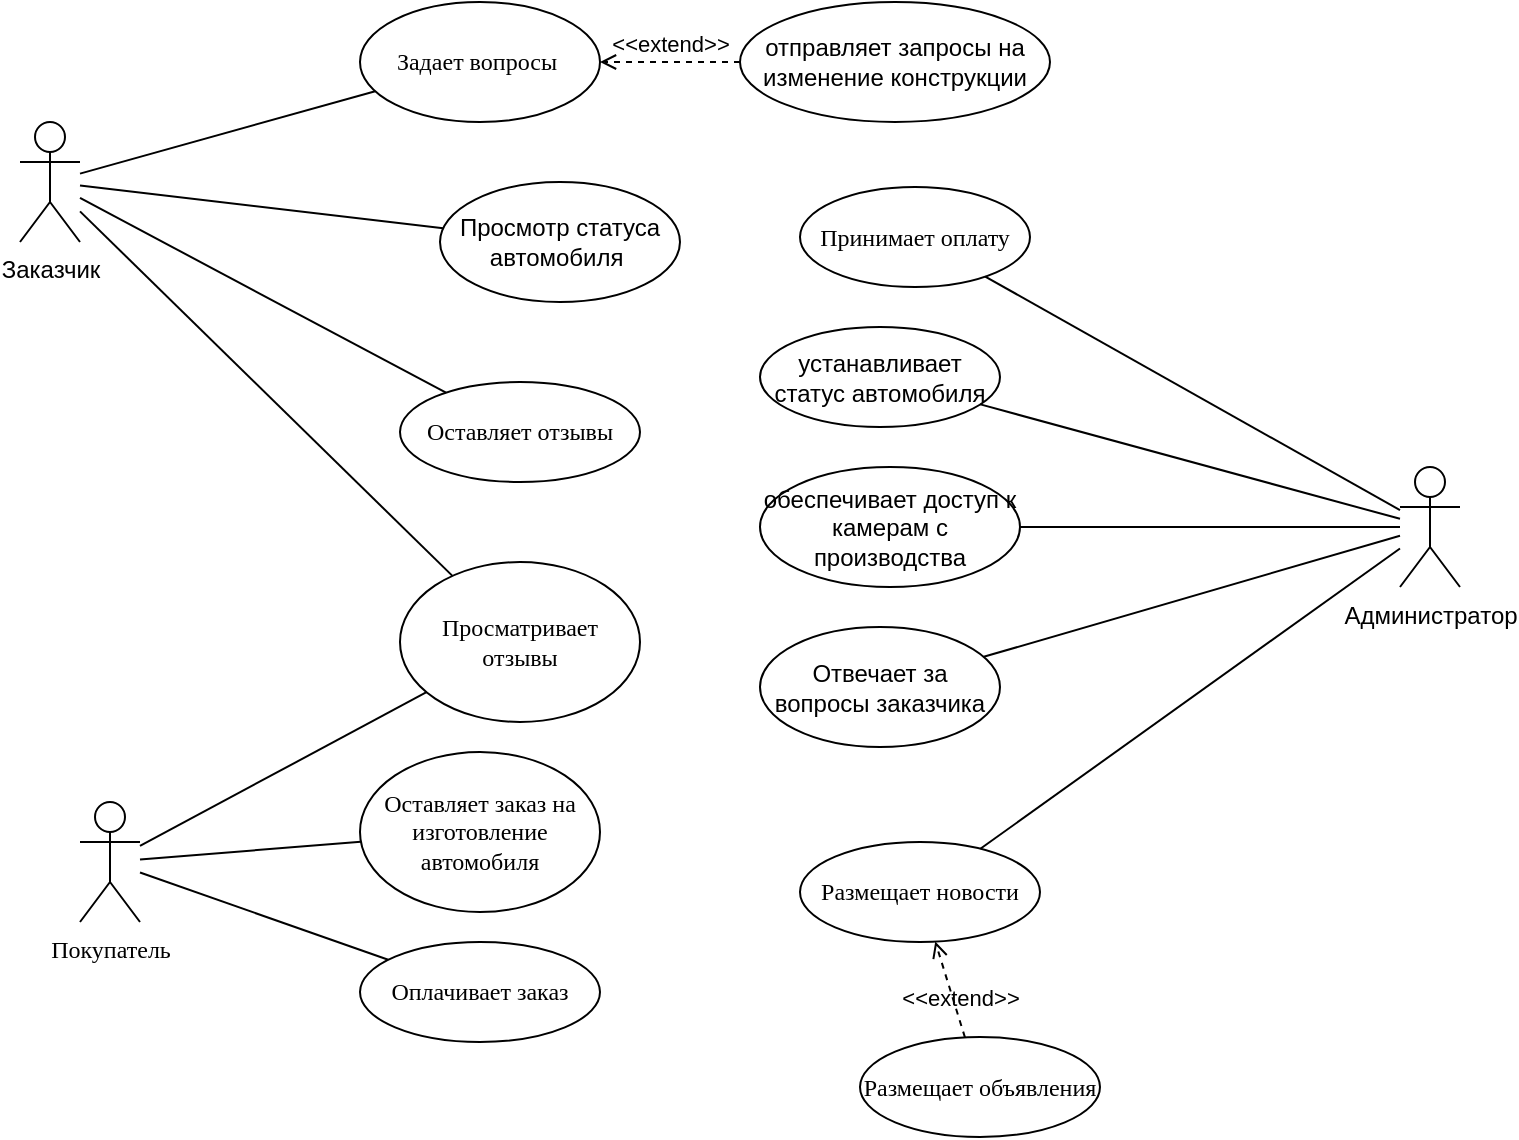 <mxfile version="15.2.7" type="device"><diagram id="IU1Dnj8Xr8s9MNyXAwmO" name="Page-1"><mxGraphModel dx="1502" dy="663" grid="1" gridSize="10" guides="1" tooltips="1" connect="1" arrows="1" fold="1" page="1" pageScale="1" pageWidth="827" pageHeight="1169" math="0" shadow="0"><root><mxCell id="0"/><mxCell id="1" parent="0"/><mxCell id="KL0cNTgrCeVeuvkw_fJD-1" value="Администратор" style="shape=umlActor;verticalLabelPosition=bottom;verticalAlign=top;html=1;outlineConnect=0;" parent="1" vertex="1"><mxGeometry x="720" y="292.5" width="30" height="60" as="geometry"/></mxCell><mxCell id="KL0cNTgrCeVeuvkw_fJD-4" value="отправляет запросы на изменение конструкции" style="ellipse;whiteSpace=wrap;html=1;" parent="1" vertex="1"><mxGeometry x="390" y="60" width="155" height="60" as="geometry"/></mxCell><mxCell id="KL0cNTgrCeVeuvkw_fJD-5" value="Просмотр статуса автомобиля&amp;nbsp;" style="ellipse;whiteSpace=wrap;html=1;" parent="1" vertex="1"><mxGeometry x="240" y="150" width="120" height="60" as="geometry"/></mxCell><mxCell id="KL0cNTgrCeVeuvkw_fJD-6" value="обеспечивает доступ к камерам с производства" style="ellipse;whiteSpace=wrap;html=1;" parent="1" vertex="1"><mxGeometry x="400" y="292.5" width="130" height="60" as="geometry"/></mxCell><mxCell id="KL0cNTgrCeVeuvkw_fJD-7" value="устанавливает статус автомобиля" style="ellipse;whiteSpace=wrap;html=1;" parent="1" vertex="1"><mxGeometry x="400" y="222.5" width="120" height="50" as="geometry"/></mxCell><mxCell id="4Yq2XdWoDcrfu45GfaqR-1" style="rounded=1;orthogonalLoop=1;jettySize=auto;html=1;fontFamily=Times New Roman;endArrow=none;" edge="1" parent="1" source="KL0cNTgrCeVeuvkw_fJD-9" target="KL0cNTgrCeVeuvkw_fJD-21"><mxGeometry relative="1" as="geometry"/></mxCell><mxCell id="KL0cNTgrCeVeuvkw_fJD-9" value="Заказчик" style="shape=umlActor;verticalLabelPosition=bottom;verticalAlign=top;html=1;outlineConnect=0;" parent="1" vertex="1"><mxGeometry x="30" y="120" width="30" height="60" as="geometry"/></mxCell><mxCell id="KL0cNTgrCeVeuvkw_fJD-16" value="Отвечает за вопросы заказчика" style="ellipse;whiteSpace=wrap;html=1;" parent="1" vertex="1"><mxGeometry x="400" y="372.5" width="120" height="60" as="geometry"/></mxCell><mxCell id="KL0cNTgrCeVeuvkw_fJD-18" value="Покупатель" style="shape=umlActor;verticalLabelPosition=bottom;verticalAlign=top;html=1;outlineConnect=0;fontFamily=Times New Roman;" parent="1" vertex="1"><mxGeometry x="60" y="460" width="30" height="60" as="geometry"/></mxCell><mxCell id="KL0cNTgrCeVeuvkw_fJD-20" value="Задает вопросы&amp;nbsp;" style="ellipse;whiteSpace=wrap;html=1;fontFamily=Times New Roman;" parent="1" vertex="1"><mxGeometry x="200" y="60" width="120" height="60" as="geometry"/></mxCell><mxCell id="KL0cNTgrCeVeuvkw_fJD-21" value="Просматривает отзывы" style="ellipse;whiteSpace=wrap;html=1;fontFamily=Times New Roman;" parent="1" vertex="1"><mxGeometry x="220" y="340" width="120" height="80" as="geometry"/></mxCell><mxCell id="KL0cNTgrCeVeuvkw_fJD-22" value="Оставляет заказ на изготовление автомобиля" style="ellipse;whiteSpace=wrap;html=1;fontFamily=Times New Roman;" parent="1" vertex="1"><mxGeometry x="200" y="435" width="120" height="80" as="geometry"/></mxCell><mxCell id="KL0cNTgrCeVeuvkw_fJD-24" value="Оплачивает заказ" style="ellipse;whiteSpace=wrap;html=1;fontFamily=Times New Roman;" parent="1" vertex="1"><mxGeometry x="200" y="530" width="120" height="50" as="geometry"/></mxCell><mxCell id="KL0cNTgrCeVeuvkw_fJD-26" value="" style="endArrow=none;html=1;fontFamily=Times New Roman;" parent="1" source="KL0cNTgrCeVeuvkw_fJD-9" target="KL0cNTgrCeVeuvkw_fJD-5" edge="1"><mxGeometry width="50" height="50" relative="1" as="geometry"><mxPoint x="250" y="80" as="sourcePoint"/><mxPoint x="355" y="100" as="targetPoint"/></mxGeometry></mxCell><mxCell id="KL0cNTgrCeVeuvkw_fJD-27" value="" style="endArrow=none;html=1;fontFamily=Times New Roman;" parent="1" source="KL0cNTgrCeVeuvkw_fJD-9" target="KL0cNTgrCeVeuvkw_fJD-20" edge="1"><mxGeometry width="50" height="50" relative="1" as="geometry"><mxPoint x="250" y="80" as="sourcePoint"/><mxPoint x="335" y="170" as="targetPoint"/></mxGeometry></mxCell><mxCell id="KL0cNTgrCeVeuvkw_fJD-28" value="" style="endArrow=none;html=1;fontFamily=Times New Roman;" parent="1" source="KL0cNTgrCeVeuvkw_fJD-1" target="KL0cNTgrCeVeuvkw_fJD-7" edge="1"><mxGeometry width="50" height="50" relative="1" as="geometry"><mxPoint x="540" y="262.5" as="sourcePoint"/><mxPoint x="470" y="257.5" as="targetPoint"/></mxGeometry></mxCell><mxCell id="KL0cNTgrCeVeuvkw_fJD-29" value="" style="endArrow=none;html=1;fontFamily=Times New Roman;" parent="1" source="KL0cNTgrCeVeuvkw_fJD-1" target="KL0cNTgrCeVeuvkw_fJD-6" edge="1"><mxGeometry width="50" height="50" relative="1" as="geometry"><mxPoint x="470" y="312.5" as="sourcePoint"/><mxPoint x="270" y="342.5" as="targetPoint"/></mxGeometry></mxCell><mxCell id="KL0cNTgrCeVeuvkw_fJD-30" value="" style="endArrow=none;html=1;fontFamily=Times New Roman;" parent="1" source="KL0cNTgrCeVeuvkw_fJD-1" target="KL0cNTgrCeVeuvkw_fJD-16" edge="1"><mxGeometry width="50" height="50" relative="1" as="geometry"><mxPoint x="580" y="342.5" as="sourcePoint"/><mxPoint x="480" y="402.5" as="targetPoint"/></mxGeometry></mxCell><mxCell id="KL0cNTgrCeVeuvkw_fJD-31" value="" style="endArrow=none;html=1;fontFamily=Times New Roman;" parent="1" source="KL0cNTgrCeVeuvkw_fJD-18" target="KL0cNTgrCeVeuvkw_fJD-21" edge="1"><mxGeometry width="50" height="50" relative="1" as="geometry"><mxPoint x="150" y="430" as="sourcePoint"/><mxPoint x="330" y="400" as="targetPoint"/></mxGeometry></mxCell><mxCell id="KL0cNTgrCeVeuvkw_fJD-32" value="" style="endArrow=none;html=1;fontFamily=Times New Roman;" parent="1" source="KL0cNTgrCeVeuvkw_fJD-18" target="KL0cNTgrCeVeuvkw_fJD-22" edge="1"><mxGeometry width="50" height="50" relative="1" as="geometry"><mxPoint x="290" y="490" as="sourcePoint"/><mxPoint x="340" y="440" as="targetPoint"/></mxGeometry></mxCell><mxCell id="KL0cNTgrCeVeuvkw_fJD-33" value="" style="endArrow=none;html=1;fontFamily=Times New Roman;" parent="1" source="KL0cNTgrCeVeuvkw_fJD-18" target="KL0cNTgrCeVeuvkw_fJD-24" edge="1"><mxGeometry width="50" height="50" relative="1" as="geometry"><mxPoint x="270" y="570" as="sourcePoint"/><mxPoint x="320" y="520" as="targetPoint"/></mxGeometry></mxCell><mxCell id="KL0cNTgrCeVeuvkw_fJD-34" value="Оставляет отзывы" style="ellipse;whiteSpace=wrap;html=1;fontFamily=Times New Roman;" parent="1" vertex="1"><mxGeometry x="220" y="250" width="120" height="50" as="geometry"/></mxCell><mxCell id="KL0cNTgrCeVeuvkw_fJD-35" value="" style="endArrow=none;html=1;fontFamily=Times New Roman;" parent="1" source="KL0cNTgrCeVeuvkw_fJD-9" target="KL0cNTgrCeVeuvkw_fJD-34" edge="1"><mxGeometry width="50" height="50" relative="1" as="geometry"><mxPoint x="280" y="300" as="sourcePoint"/><mxPoint x="330" y="250" as="targetPoint"/></mxGeometry></mxCell><mxCell id="KL0cNTgrCeVeuvkw_fJD-36" value="Принимает оплату" style="ellipse;whiteSpace=wrap;html=1;fontFamily=Times New Roman;" parent="1" vertex="1"><mxGeometry x="420" y="152.5" width="115" height="50" as="geometry"/></mxCell><mxCell id="KL0cNTgrCeVeuvkw_fJD-37" value="Размещает объявления" style="ellipse;whiteSpace=wrap;html=1;fontFamily=Times New Roman;" parent="1" vertex="1"><mxGeometry x="450" y="577.5" width="120" height="50" as="geometry"/></mxCell><mxCell id="KL0cNTgrCeVeuvkw_fJD-38" value="" style="endArrow=none;html=1;fontFamily=Times New Roman;" parent="1" source="KL0cNTgrCeVeuvkw_fJD-1" target="KL0cNTgrCeVeuvkw_fJD-36" edge="1"><mxGeometry width="50" height="50" relative="1" as="geometry"><mxPoint x="650" y="212.5" as="sourcePoint"/><mxPoint x="500" y="442.5" as="targetPoint"/></mxGeometry></mxCell><mxCell id="4Yq2XdWoDcrfu45GfaqR-2" value="&amp;lt;&amp;lt;extend&amp;gt;&amp;gt;" style="html=1;verticalAlign=bottom;labelBackgroundColor=none;endArrow=open;endFill=0;dashed=1;" edge="1" parent="1" source="KL0cNTgrCeVeuvkw_fJD-4" target="KL0cNTgrCeVeuvkw_fJD-20"><mxGeometry width="160" relative="1" as="geometry"><mxPoint x="260" y="100" as="sourcePoint"/><mxPoint x="420" y="100" as="targetPoint"/></mxGeometry></mxCell><mxCell id="4Yq2XdWoDcrfu45GfaqR-3" value="Размещает новости" style="ellipse;whiteSpace=wrap;html=1;fontFamily=Times New Roman;" vertex="1" parent="1"><mxGeometry x="420" y="480" width="120" height="50" as="geometry"/></mxCell><mxCell id="4Yq2XdWoDcrfu45GfaqR-4" value="&amp;lt;&amp;lt;extend&amp;gt;&amp;gt;" style="html=1;verticalAlign=bottom;labelBackgroundColor=none;endArrow=open;endFill=0;dashed=1;" edge="1" parent="1" source="KL0cNTgrCeVeuvkw_fJD-37" target="4Yq2XdWoDcrfu45GfaqR-3"><mxGeometry x="-0.591" y="-1" width="160" relative="1" as="geometry"><mxPoint x="799.007" y="367.505" as="sourcePoint"/><mxPoint x="723" y="362.5" as="targetPoint"/><mxPoint as="offset"/></mxGeometry></mxCell><mxCell id="4Yq2XdWoDcrfu45GfaqR-5" value="" style="endArrow=none;html=1;fontFamily=Times New Roman;" edge="1" parent="1" source="KL0cNTgrCeVeuvkw_fJD-1" target="4Yq2XdWoDcrfu45GfaqR-3"><mxGeometry width="50" height="50" relative="1" as="geometry"><mxPoint x="695" y="312.5" as="sourcePoint"/><mxPoint x="380" y="402.5" as="targetPoint"/></mxGeometry></mxCell></root></mxGraphModel></diagram></mxfile>